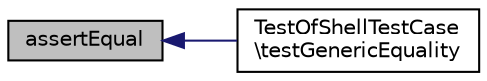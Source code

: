digraph "assertEqual"
{
  edge [fontname="Helvetica",fontsize="10",labelfontname="Helvetica",labelfontsize="10"];
  node [fontname="Helvetica",fontsize="10",shape=record];
  rankdir="LR";
  Node1 [label="assertEqual",height=0.2,width=0.4,color="black", fillcolor="grey75", style="filled" fontcolor="black"];
  Node1 -> Node2 [dir="back",color="midnightblue",fontsize="10",style="solid",fontname="Helvetica"];
  Node2 [label="TestOfShellTestCase\l\\testGenericEquality",height=0.2,width=0.4,color="black", fillcolor="white", style="filled",URL="$class_test_of_shell_test_case.html#a41148e5885b329ce7e777d7a6dfc5c82"];
}
